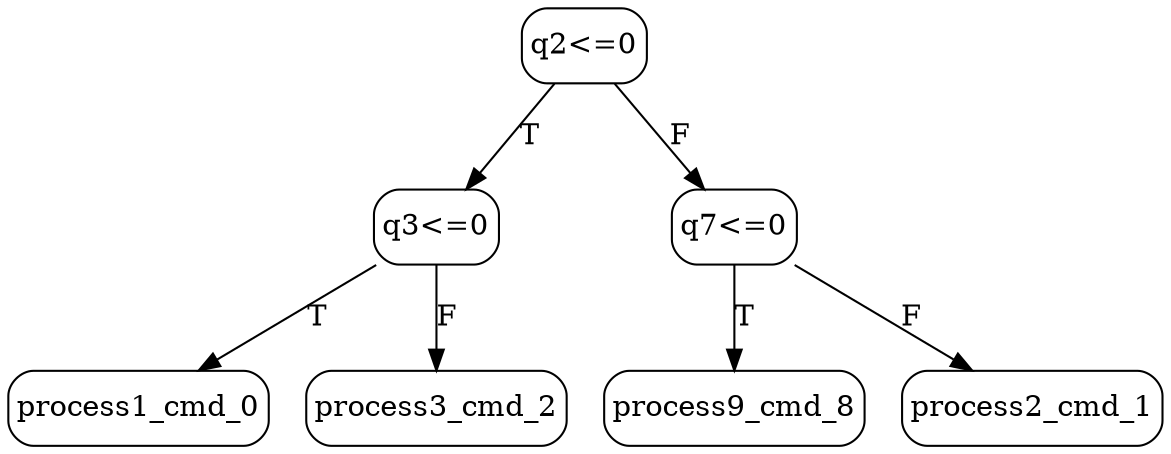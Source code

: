 // decision tree
digraph {
	2 [label=process1_cmd_0 margin="0.05,0.05" shape=box style=rounded]
	3 [label=process3_cmd_2 margin="0.05,0.05" shape=box style=rounded]
	1 [label="q3<=0" margin="0.05,0.05" shape=box style=rounded]
	1 -> 2 [label=T]
	1 -> 3 [label=F]
	5 [label=process9_cmd_8 margin="0.05,0.05" shape=box style=rounded]
	6 [label=process2_cmd_1 margin="0.05,0.05" shape=box style=rounded]
	4 [label="q7<=0" margin="0.05,0.05" shape=box style=rounded]
	4 -> 5 [label=T]
	4 -> 6 [label=F]
	0 [label="q2<=0" margin="0.05,0.05" shape=box style=rounded]
	0 -> 1 [label=T]
	0 -> 4 [label=F]
}
